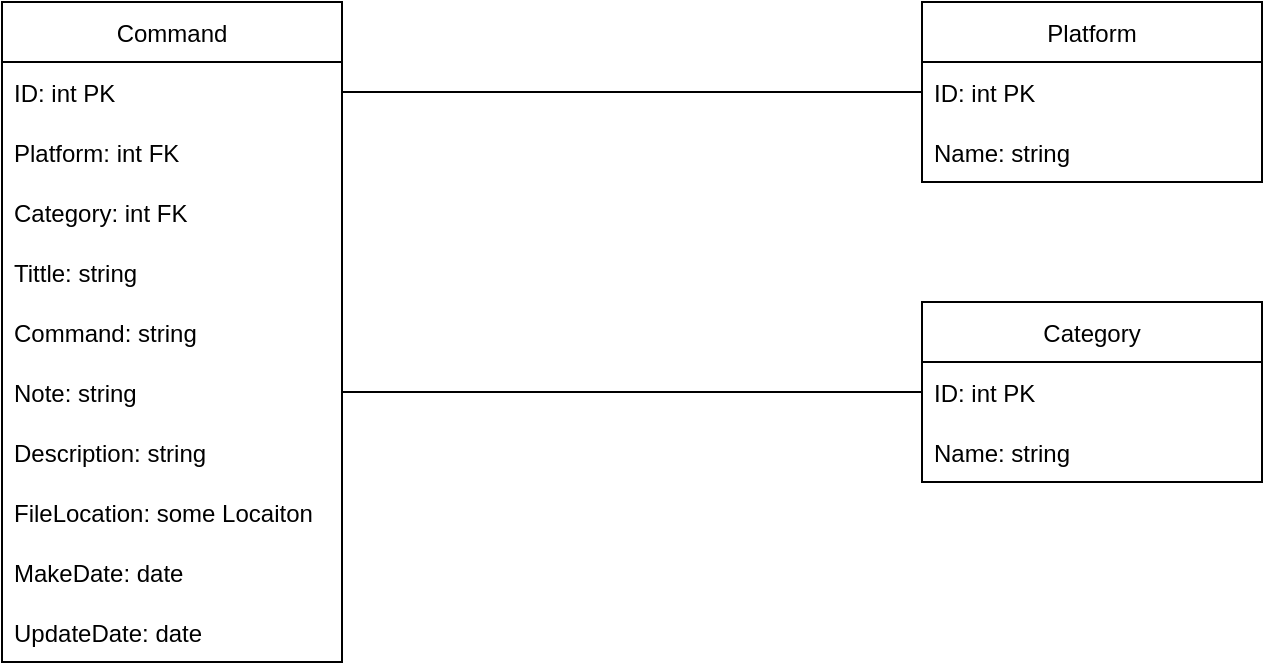 <mxfile version="20.3.0" type="device"><diagram id="zYpHJgQokgfKkq3FVcrF" name="Page-1"><mxGraphModel dx="813" dy="494" grid="1" gridSize="10" guides="1" tooltips="1" connect="1" arrows="1" fold="1" page="1" pageScale="1" pageWidth="850" pageHeight="1100" math="0" shadow="0"><root><mxCell id="0"/><mxCell id="1" parent="0"/><mxCell id="v6LoHMNYhZAtu1ZiWfq7-1" value="Command" style="swimlane;fontStyle=0;childLayout=stackLayout;horizontal=1;startSize=30;horizontalStack=0;resizeParent=1;resizeParentMax=0;resizeLast=0;collapsible=1;marginBottom=0;" parent="1" vertex="1"><mxGeometry x="220" y="250" width="170" height="330" as="geometry"/></mxCell><mxCell id="v6LoHMNYhZAtu1ZiWfq7-2" value="ID: int PK" style="text;strokeColor=none;fillColor=none;align=left;verticalAlign=middle;spacingLeft=4;spacingRight=4;overflow=hidden;points=[[0,0.5],[1,0.5]];portConstraint=eastwest;rotatable=0;" parent="v6LoHMNYhZAtu1ZiWfq7-1" vertex="1"><mxGeometry y="30" width="170" height="30" as="geometry"/></mxCell><mxCell id="HciGYcQLv9FO4Rk1BSEI-2" value="Platform: int FK" style="text;strokeColor=none;fillColor=none;align=left;verticalAlign=middle;spacingLeft=4;spacingRight=4;overflow=hidden;points=[[0,0.5],[1,0.5]];portConstraint=eastwest;rotatable=0;" vertex="1" parent="v6LoHMNYhZAtu1ZiWfq7-1"><mxGeometry y="60" width="170" height="30" as="geometry"/></mxCell><mxCell id="HciGYcQLv9FO4Rk1BSEI-1" value="Category: int FK" style="text;strokeColor=none;fillColor=none;align=left;verticalAlign=middle;spacingLeft=4;spacingRight=4;overflow=hidden;points=[[0,0.5],[1,0.5]];portConstraint=eastwest;rotatable=0;" vertex="1" parent="v6LoHMNYhZAtu1ZiWfq7-1"><mxGeometry y="90" width="170" height="30" as="geometry"/></mxCell><mxCell id="v6LoHMNYhZAtu1ZiWfq7-9" value="Tittle: string" style="text;strokeColor=none;fillColor=none;align=left;verticalAlign=middle;spacingLeft=4;spacingRight=4;overflow=hidden;points=[[0,0.5],[1,0.5]];portConstraint=eastwest;rotatable=0;" parent="v6LoHMNYhZAtu1ZiWfq7-1" vertex="1"><mxGeometry y="120" width="170" height="30" as="geometry"/></mxCell><mxCell id="v6LoHMNYhZAtu1ZiWfq7-8" value="Command: string" style="text;strokeColor=none;fillColor=none;align=left;verticalAlign=middle;spacingLeft=4;spacingRight=4;overflow=hidden;points=[[0,0.5],[1,0.5]];portConstraint=eastwest;rotatable=0;" parent="v6LoHMNYhZAtu1ZiWfq7-1" vertex="1"><mxGeometry y="150" width="170" height="30" as="geometry"/></mxCell><mxCell id="v6LoHMNYhZAtu1ZiWfq7-7" value="Note: string" style="text;strokeColor=none;fillColor=none;align=left;verticalAlign=middle;spacingLeft=4;spacingRight=4;overflow=hidden;points=[[0,0.5],[1,0.5]];portConstraint=eastwest;rotatable=0;" parent="v6LoHMNYhZAtu1ZiWfq7-1" vertex="1"><mxGeometry y="180" width="170" height="30" as="geometry"/></mxCell><mxCell id="v6LoHMNYhZAtu1ZiWfq7-6" value="Description: string" style="text;strokeColor=none;fillColor=none;align=left;verticalAlign=middle;spacingLeft=4;spacingRight=4;overflow=hidden;points=[[0,0.5],[1,0.5]];portConstraint=eastwest;rotatable=0;" parent="v6LoHMNYhZAtu1ZiWfq7-1" vertex="1"><mxGeometry y="210" width="170" height="30" as="geometry"/></mxCell><mxCell id="v6LoHMNYhZAtu1ZiWfq7-5" value="FileLocation: some Locaiton" style="text;strokeColor=none;fillColor=none;align=left;verticalAlign=middle;spacingLeft=4;spacingRight=4;overflow=hidden;points=[[0,0.5],[1,0.5]];portConstraint=eastwest;rotatable=0;" parent="v6LoHMNYhZAtu1ZiWfq7-1" vertex="1"><mxGeometry y="240" width="170" height="30" as="geometry"/></mxCell><mxCell id="v6LoHMNYhZAtu1ZiWfq7-38" value="MakeDate: date" style="text;strokeColor=none;fillColor=none;align=left;verticalAlign=middle;spacingLeft=4;spacingRight=4;overflow=hidden;points=[[0,0.5],[1,0.5]];portConstraint=eastwest;rotatable=0;" parent="v6LoHMNYhZAtu1ZiWfq7-1" vertex="1"><mxGeometry y="270" width="170" height="30" as="geometry"/></mxCell><mxCell id="v6LoHMNYhZAtu1ZiWfq7-37" value="UpdateDate: date" style="text;strokeColor=none;fillColor=none;align=left;verticalAlign=middle;spacingLeft=4;spacingRight=4;overflow=hidden;points=[[0,0.5],[1,0.5]];portConstraint=eastwest;rotatable=0;" parent="v6LoHMNYhZAtu1ZiWfq7-1" vertex="1"><mxGeometry y="300" width="170" height="30" as="geometry"/></mxCell><mxCell id="v6LoHMNYhZAtu1ZiWfq7-10" value="Platform" style="swimlane;fontStyle=0;childLayout=stackLayout;horizontal=1;startSize=30;horizontalStack=0;resizeParent=1;resizeParentMax=0;resizeLast=0;collapsible=1;marginBottom=0;" parent="1" vertex="1"><mxGeometry x="680" y="250" width="170" height="90" as="geometry"/></mxCell><mxCell id="v6LoHMNYhZAtu1ZiWfq7-11" value="ID: int PK" style="text;strokeColor=none;fillColor=none;align=left;verticalAlign=middle;spacingLeft=4;spacingRight=4;overflow=hidden;points=[[0,0.5],[1,0.5]];portConstraint=eastwest;rotatable=0;" parent="v6LoHMNYhZAtu1ZiWfq7-10" vertex="1"><mxGeometry y="30" width="170" height="30" as="geometry"/></mxCell><mxCell id="v6LoHMNYhZAtu1ZiWfq7-12" value="Name: string" style="text;strokeColor=none;fillColor=none;align=left;verticalAlign=middle;spacingLeft=4;spacingRight=4;overflow=hidden;points=[[0,0.5],[1,0.5]];portConstraint=eastwest;rotatable=0;" parent="v6LoHMNYhZAtu1ZiWfq7-10" vertex="1"><mxGeometry y="60" width="170" height="30" as="geometry"/></mxCell><mxCell id="v6LoHMNYhZAtu1ZiWfq7-19" value="Category" style="swimlane;fontStyle=0;childLayout=stackLayout;horizontal=1;startSize=30;horizontalStack=0;resizeParent=1;resizeParentMax=0;resizeLast=0;collapsible=1;marginBottom=0;" parent="1" vertex="1"><mxGeometry x="680" y="400" width="170" height="90" as="geometry"/></mxCell><mxCell id="v6LoHMNYhZAtu1ZiWfq7-20" value="ID: int PK" style="text;strokeColor=none;fillColor=none;align=left;verticalAlign=middle;spacingLeft=4;spacingRight=4;overflow=hidden;points=[[0,0.5],[1,0.5]];portConstraint=eastwest;rotatable=0;" parent="v6LoHMNYhZAtu1ZiWfq7-19" vertex="1"><mxGeometry y="30" width="170" height="30" as="geometry"/></mxCell><mxCell id="v6LoHMNYhZAtu1ZiWfq7-21" value="Name: string" style="text;strokeColor=none;fillColor=none;align=left;verticalAlign=middle;spacingLeft=4;spacingRight=4;overflow=hidden;points=[[0,0.5],[1,0.5]];portConstraint=eastwest;rotatable=0;" parent="v6LoHMNYhZAtu1ZiWfq7-19" vertex="1"><mxGeometry y="60" width="170" height="30" as="geometry"/></mxCell><mxCell id="v6LoHMNYhZAtu1ZiWfq7-30" style="edgeStyle=orthogonalEdgeStyle;rounded=0;orthogonalLoop=1;jettySize=auto;html=1;exitX=0;exitY=0.5;exitDx=0;exitDy=0;entryX=1;entryY=0.5;entryDx=0;entryDy=0;endArrow=none;endFill=0;" parent="1" source="v6LoHMNYhZAtu1ZiWfq7-11" target="v6LoHMNYhZAtu1ZiWfq7-2" edge="1"><mxGeometry relative="1" as="geometry"><mxPoint x="620" y="295" as="targetPoint"/></mxGeometry></mxCell><mxCell id="v6LoHMNYhZAtu1ZiWfq7-31" style="edgeStyle=orthogonalEdgeStyle;rounded=0;orthogonalLoop=1;jettySize=auto;html=1;exitX=0;exitY=0.5;exitDx=0;exitDy=0;entryX=1;entryY=0.5;entryDx=0;entryDy=0;endArrow=none;endFill=0;" parent="1" source="v6LoHMNYhZAtu1ZiWfq7-20" target="v6LoHMNYhZAtu1ZiWfq7-7" edge="1"><mxGeometry relative="1" as="geometry"><mxPoint x="620" y="445" as="targetPoint"/></mxGeometry></mxCell></root></mxGraphModel></diagram></mxfile>